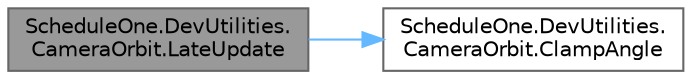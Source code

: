 digraph "ScheduleOne.DevUtilities.CameraOrbit.LateUpdate"
{
 // LATEX_PDF_SIZE
  bgcolor="transparent";
  edge [fontname=Helvetica,fontsize=10,labelfontname=Helvetica,labelfontsize=10];
  node [fontname=Helvetica,fontsize=10,shape=box,height=0.2,width=0.4];
  rankdir="LR";
  Node1 [id="Node000001",label="ScheduleOne.DevUtilities.\lCameraOrbit.LateUpdate",height=0.2,width=0.4,color="gray40", fillcolor="grey60", style="filled", fontcolor="black",tooltip=" "];
  Node1 -> Node2 [id="edge1_Node000001_Node000002",color="steelblue1",style="solid",tooltip=" "];
  Node2 [id="Node000002",label="ScheduleOne.DevUtilities.\lCameraOrbit.ClampAngle",height=0.2,width=0.4,color="grey40", fillcolor="white", style="filled",URL="$class_schedule_one_1_1_dev_utilities_1_1_camera_orbit.html#ac40e7713b98f82186118e5cbccc34de1",tooltip=" "];
}
